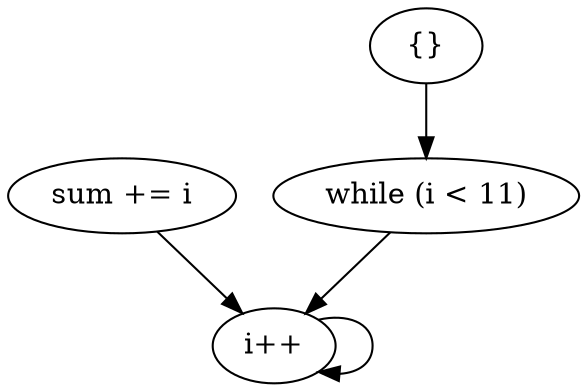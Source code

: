digraph {
rankdir=TD;
3[label="while (i < 11)"];
5[label="i++"];
3 -> 5;
4[label="sum += i"];
5[label="i++"];
4 -> 5;
5[label="i++"];
5[label="i++"];
5 -> 5;
6[label="{}"];
3[label="while (i < 11)"];
6 -> 3;
}